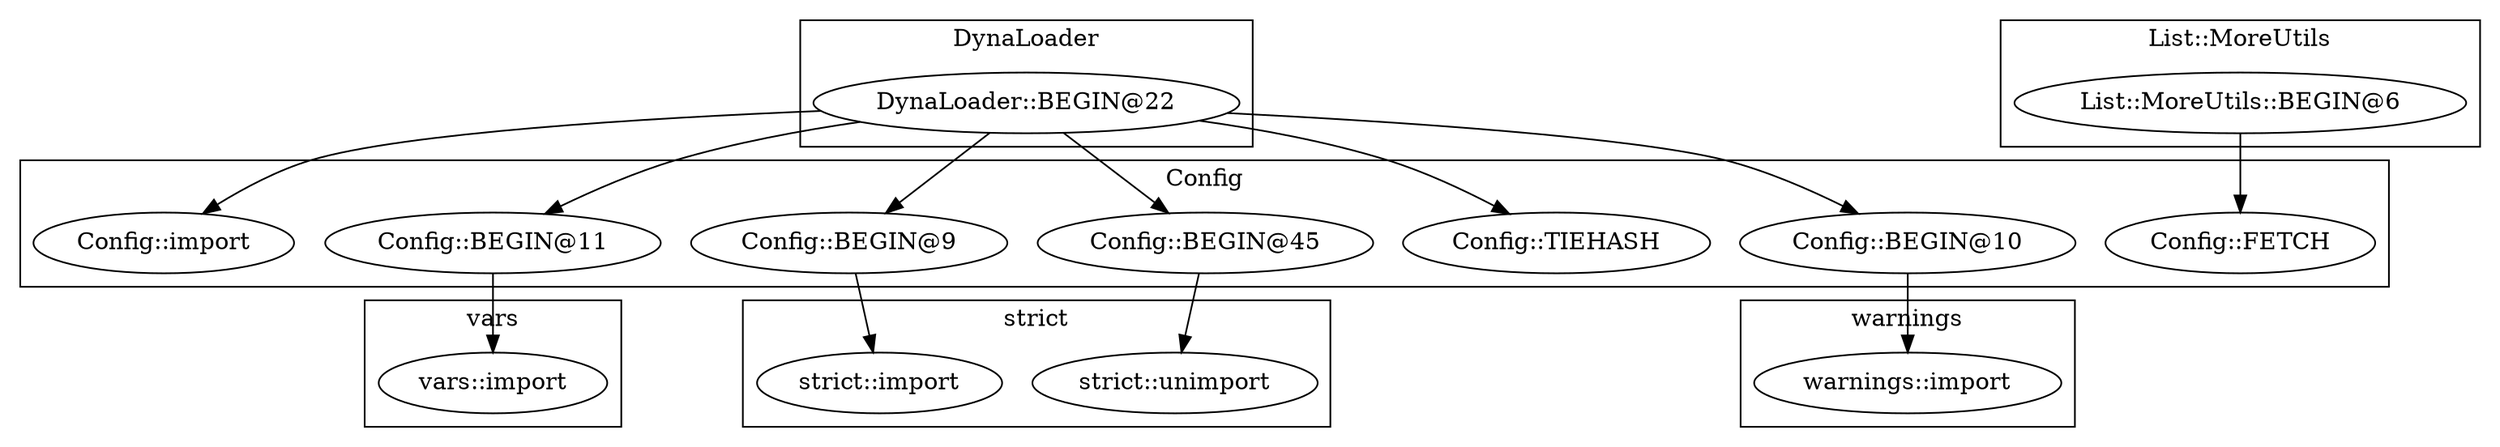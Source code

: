 digraph {
graph [overlap=false]
subgraph cluster_Config {
	label="Config";
	"Config::BEGIN@11";
	"Config::TIEHASH";
	"Config::BEGIN@45";
	"Config::BEGIN@10";
	"Config::BEGIN@9";
	"Config::import";
	"Config::FETCH";
}
subgraph cluster_DynaLoader {
	label="DynaLoader";
	"DynaLoader::BEGIN@22";
}
subgraph cluster_List_MoreUtils {
	label="List::MoreUtils";
	"List::MoreUtils::BEGIN@6";
}
subgraph cluster_warnings {
	label="warnings";
	"warnings::import";
}
subgraph cluster_vars {
	label="vars";
	"vars::import";
}
subgraph cluster_strict {
	label="strict";
	"strict::import";
	"strict::unimport";
}
"DynaLoader::BEGIN@22" -> "Config::BEGIN@10";
"Config::BEGIN@45" -> "strict::unimport";
"Config::BEGIN@10" -> "warnings::import";
"DynaLoader::BEGIN@22" -> "Config::BEGIN@11";
"DynaLoader::BEGIN@22" -> "Config::BEGIN@45";
"DynaLoader::BEGIN@22" -> "Config::TIEHASH";
"DynaLoader::BEGIN@22" -> "Config::import";
"DynaLoader::BEGIN@22" -> "Config::BEGIN@9";
"Config::BEGIN@11" -> "vars::import";
"List::MoreUtils::BEGIN@6" -> "Config::FETCH";
"Config::BEGIN@9" -> "strict::import";
}
